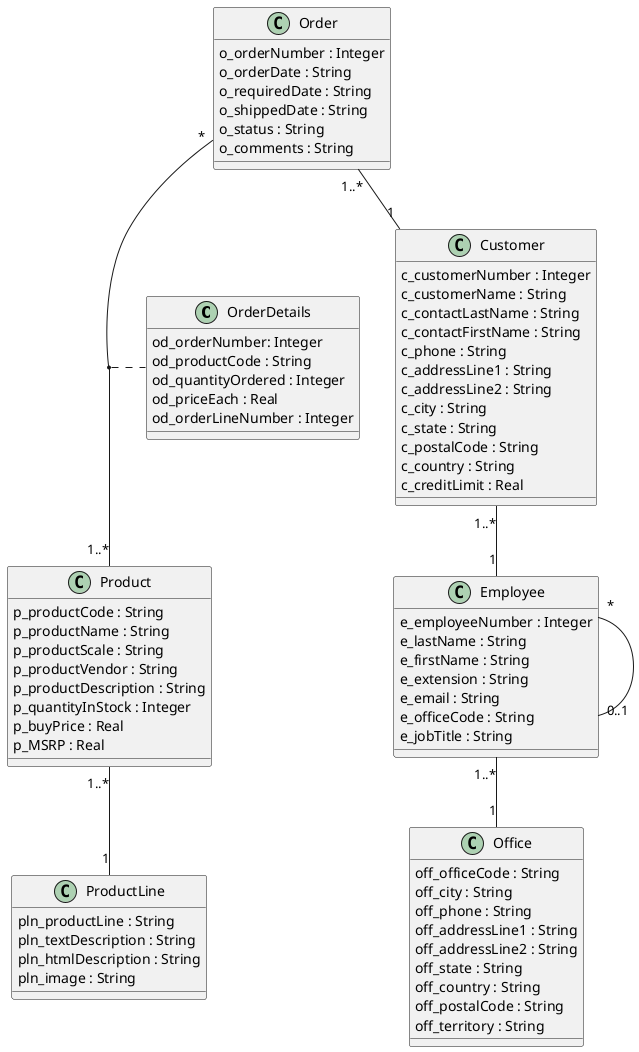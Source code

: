 @startuml
class OrderDetails {
od_orderNumber: Integer
od_productCode : String
od_quantityOrdered : Integer
od_priceEach : Real
od_orderLineNumber : Integer
}

class Order {
o_orderNumber : Integer
o_orderDate : String
o_requiredDate : String
o_shippedDate : String
o_status : String
o_comments : String
}

class Product {
p_productCode : String
p_productName : String
p_productScale : String
p_productVendor : String
p_productDescription : String
p_quantityInStock : Integer
p_buyPrice : Real
p_MSRP : Real
}

class ProductLine {
pln_productLine : String
pln_textDescription : String
pln_htmlDescription : String
pln_image : String
}

class Customer {
c_customerNumber : Integer
c_customerName : String
c_contactLastName : String
c_contactFirstName : String
c_phone : String
c_addressLine1 : String
c_addressLine2 : String
c_city : String
c_state : String
c_postalCode : String
c_country : String
c_creditLimit : Real
}

class Employee {
e_employeeNumber : Integer
e_lastName : String
e_firstName : String
e_extension : String
e_email : String
e_officeCode : String
e_jobTitle : String
}

class Office {
off_officeCode : String
off_city : String
off_phone : String
off_addressLine1 : String
off_addressLine2 : String
off_state : String
off_country : String
off_postalCode : String
off_territory : String
}

Product "1..*" -- "1" ProductLine

Order "1..*" -- "1" Customer

Customer "1..*" -- "1" Employee

Employee"1..*" -- "1" Office

Employee "*" -- "0..1" Employee

Order "*" -- "1..*" Product
(Order, Product) .. OrderDetails
@enduml

